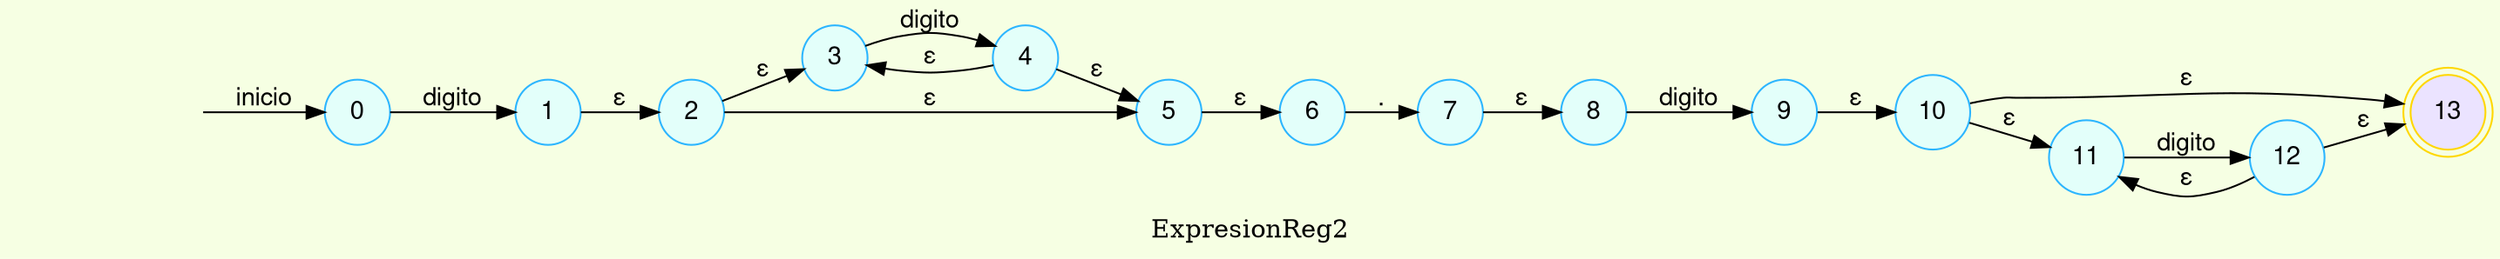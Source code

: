digraph finite_state_machine{
	bgcolor = "#F6FFE3"
	rankdir=LR;
	label=ExpresionReg2
	node [fontname="Helvetica,Arial,sans-serif" ]
	edge [fontname="Helvetica,Arial,sans-serif"]
	node [shape = doublecircle, color = gold fillcolor="#EBE3FF" style =filled]; 13;
	node [shape = circle, color = "#2CB5FF" fillcolor="#E3FFFA" style =filled];
	flechainicio [style=invis];
	flechainicio -> 0 [label="inicio"];
	0 -> 1 [label="digito"];
	1 -> 2 [label="ε"];
	2 -> 3 [label="ε"];
	2 -> 5 [label="ε"];
	3 -> 4 [label="digito"];
	4 -> 3 [label="ε"];
	4 -> 5 [label="ε"];
	5 -> 6 [label="ε"];
	6 -> 7 [label="."];
	7 -> 8 [label="ε"];
	8 -> 9 [label="digito"];
	9 -> 10 [label="ε"];
	10 -> 11 [label="ε"];
	10 -> 13 [label="ε"];
	11 -> 12 [label="digito"];
	12 -> 11 [label="ε"];
	12 -> 13 [label="ε"];
}